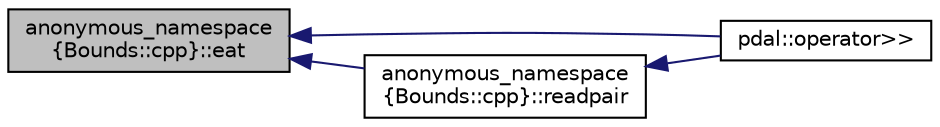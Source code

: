 digraph "anonymous_namespace{Bounds::cpp}::eat"
{
  edge [fontname="Helvetica",fontsize="10",labelfontname="Helvetica",labelfontsize="10"];
  node [fontname="Helvetica",fontsize="10",shape=record];
  rankdir="LR";
  Node1 [label="anonymous_namespace\l\{Bounds::cpp\}::eat",height=0.2,width=0.4,color="black", fillcolor="grey75", style="filled", fontcolor="black"];
  Node1 -> Node2 [dir="back",color="midnightblue",fontsize="10",style="solid",fontname="Helvetica"];
  Node2 [label="pdal::operator\>\>",height=0.2,width=0.4,color="black", fillcolor="white", style="filled",URL="$namespacepdal.html#aa0eb6ecf33323cc50273c34f875a8e3c"];
  Node1 -> Node3 [dir="back",color="midnightblue",fontsize="10",style="solid",fontname="Helvetica"];
  Node3 [label="anonymous_namespace\l\{Bounds::cpp\}::readpair",height=0.2,width=0.4,color="black", fillcolor="white", style="filled",URL="$namespaceanonymous__namespace_02Bounds_8cpp_03.html#a8d8a220efa80215d488b9d858176da0e"];
  Node3 -> Node2 [dir="back",color="midnightblue",fontsize="10",style="solid",fontname="Helvetica"];
}
